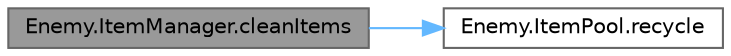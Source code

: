 digraph "Enemy.ItemManager.cleanItems"
{
 // LATEX_PDF_SIZE
  bgcolor="transparent";
  edge [fontname=Helvetica,fontsize=10,labelfontname=Helvetica,labelfontsize=10];
  node [fontname=Helvetica,fontsize=10,shape=box,height=0.2,width=0.4];
  rankdir="LR";
  Node1 [id="Node000001",label="Enemy.ItemManager.cleanItems",height=0.2,width=0.4,color="gray40", fillcolor="grey60", style="filled", fontcolor="black",tooltip=" "];
  Node1 -> Node2 [id="edge1_Node000001_Node000002",color="steelblue1",style="solid",tooltip=" "];
  Node2 [id="Node000002",label="Enemy.ItemPool.recycle",height=0.2,width=0.4,color="grey40", fillcolor="white", style="filled",URL="$class_enemy_1_1_item_pool.html#a6afe49381195ea301d8485c902634811",tooltip=" "];
}
